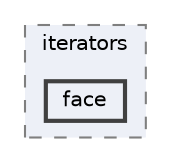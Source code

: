 digraph "/home/runner/work/vclib/vclib/include/vclib/mesh/iterators/face"
{
 // LATEX_PDF_SIZE
  bgcolor="transparent";
  edge [fontname=Helvetica,fontsize=10,labelfontname=Helvetica,labelfontsize=10];
  node [fontname=Helvetica,fontsize=10,shape=box,height=0.2,width=0.4];
  compound=true
  subgraph clusterdir_6889ae968e80656580beafd3f2fa6a8c {
    graph [ bgcolor="#edf0f7", pencolor="grey50", label="iterators", fontname=Helvetica,fontsize=10 style="filled,dashed", URL="dir_6889ae968e80656580beafd3f2fa6a8c.html",tooltip=""]
  dir_34d17d677de49c2c283492a22b3cb936 [label="face", fillcolor="#edf0f7", color="grey25", style="filled,bold", URL="dir_34d17d677de49c2c283492a22b3cb936.html",tooltip=""];
  }
}
